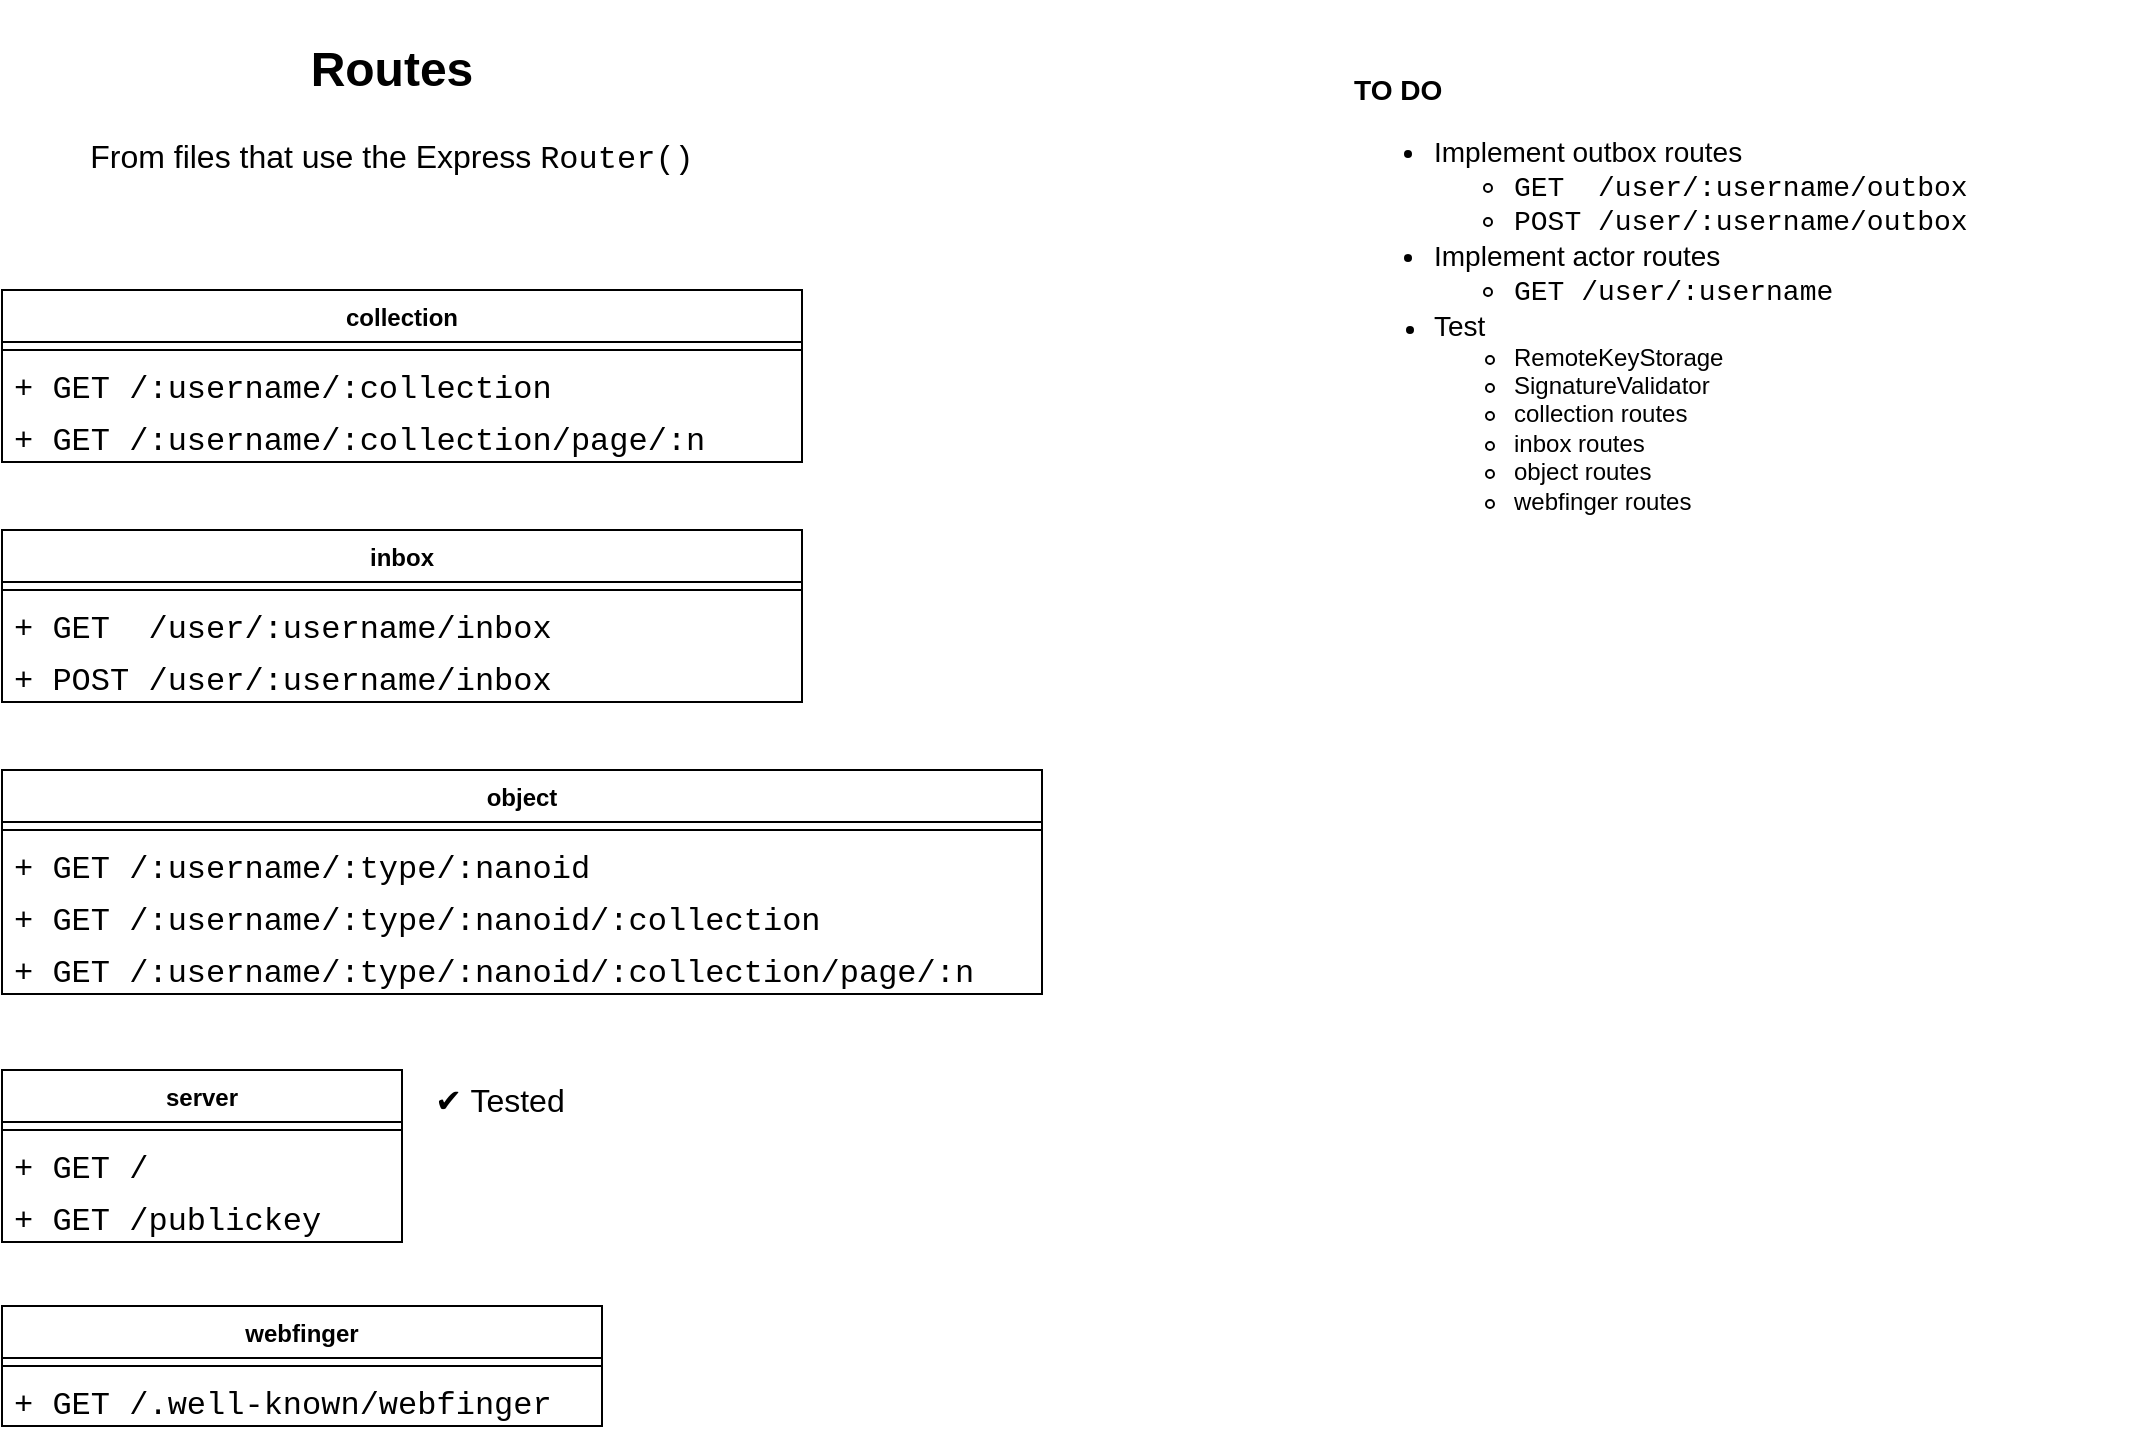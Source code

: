 <mxfile version="24.7.8" pages="2">
  <diagram id="wc1v4tI8ur0-pa0pjjau" name="API">
    <mxGraphModel dx="1224" dy="661" grid="1" gridSize="10" guides="1" tooltips="1" connect="1" arrows="1" fold="1" page="1" pageScale="1" pageWidth="1100" pageHeight="850" math="0" shadow="0">
      <root>
        <mxCell id="0" />
        <mxCell id="1" parent="0" />
        <mxCell id="gOX_XcBSQiGHVv5IGnPP-14" value="collection" style="swimlane;fontStyle=1;align=center;verticalAlign=top;childLayout=stackLayout;horizontal=1;startSize=26;horizontalStack=0;resizeParent=1;resizeParentMax=0;resizeLast=0;collapsible=1;marginBottom=0;whiteSpace=wrap;html=1;" vertex="1" parent="1">
          <mxGeometry x="26" y="149" width="400" height="86" as="geometry" />
        </mxCell>
        <mxCell id="gOX_XcBSQiGHVv5IGnPP-16" value="" style="line;strokeWidth=1;fillColor=none;align=left;verticalAlign=middle;spacingTop=-1;spacingLeft=3;spacingRight=3;rotatable=0;labelPosition=right;points=[];portConstraint=eastwest;strokeColor=inherit;" vertex="1" parent="gOX_XcBSQiGHVv5IGnPP-14">
          <mxGeometry y="26" width="400" height="8" as="geometry" />
        </mxCell>
        <mxCell id="gOX_XcBSQiGHVv5IGnPP-17" value="+ GET /:username/:collection" style="text;strokeColor=none;fillColor=none;align=left;verticalAlign=top;spacingLeft=4;spacingRight=4;overflow=hidden;rotatable=0;points=[[0,0.5],[1,0.5]];portConstraint=eastwest;whiteSpace=wrap;fontColor=default;labelBackgroundColor=none;fontFamily=Courier New;fontSize=16;" vertex="1" parent="gOX_XcBSQiGHVv5IGnPP-14">
          <mxGeometry y="34" width="400" height="26" as="geometry" />
        </mxCell>
        <mxCell id="gOX_XcBSQiGHVv5IGnPP-18" value="+ GET /:username/:collection/page/:n" style="text;strokeColor=none;fillColor=none;align=left;verticalAlign=top;spacingLeft=4;spacingRight=4;overflow=hidden;rotatable=0;points=[[0,0.5],[1,0.5]];portConstraint=eastwest;whiteSpace=wrap;fontColor=default;labelBackgroundColor=none;fontFamily=Courier New;fontSize=16;" vertex="1" parent="gOX_XcBSQiGHVv5IGnPP-14">
          <mxGeometry y="60" width="400" height="26" as="geometry" />
        </mxCell>
        <mxCell id="gOX_XcBSQiGHVv5IGnPP-19" value="inbox" style="swimlane;fontStyle=1;align=center;verticalAlign=top;childLayout=stackLayout;horizontal=1;startSize=26;horizontalStack=0;resizeParent=1;resizeParentMax=0;resizeLast=0;collapsible=1;marginBottom=0;whiteSpace=wrap;html=1;labelBackgroundColor=none;" vertex="1" parent="1">
          <mxGeometry x="26" y="269" width="400" height="86" as="geometry" />
        </mxCell>
        <mxCell id="gOX_XcBSQiGHVv5IGnPP-20" value="" style="line;strokeWidth=1;fillColor=none;align=left;verticalAlign=middle;spacingTop=-1;spacingLeft=3;spacingRight=3;rotatable=0;labelPosition=right;points=[];portConstraint=eastwest;strokeColor=inherit;" vertex="1" parent="gOX_XcBSQiGHVv5IGnPP-19">
          <mxGeometry y="26" width="400" height="8" as="geometry" />
        </mxCell>
        <mxCell id="gOX_XcBSQiGHVv5IGnPP-21" value="+ GET  /user/:username/inbox" style="text;strokeColor=none;fillColor=none;align=left;verticalAlign=top;spacingLeft=4;spacingRight=4;overflow=hidden;rotatable=0;points=[[0,0.5],[1,0.5]];portConstraint=eastwest;whiteSpace=wrap;fontColor=default;labelBackgroundColor=none;fontFamily=Courier New;fontSize=16;fontStyle=0" vertex="1" parent="gOX_XcBSQiGHVv5IGnPP-19">
          <mxGeometry y="34" width="400" height="26" as="geometry" />
        </mxCell>
        <mxCell id="gOX_XcBSQiGHVv5IGnPP-22" value="+ POST /user/:username/inbox" style="text;strokeColor=none;fillColor=none;align=left;verticalAlign=top;spacingLeft=4;spacingRight=4;overflow=hidden;rotatable=0;points=[[0,0.5],[1,0.5]];portConstraint=eastwest;whiteSpace=wrap;fontColor=default;labelBackgroundColor=none;fontFamily=Courier New;fontSize=16;" vertex="1" parent="gOX_XcBSQiGHVv5IGnPP-19">
          <mxGeometry y="60" width="400" height="26" as="geometry" />
        </mxCell>
        <mxCell id="gOX_XcBSQiGHVv5IGnPP-28" value="object" style="swimlane;fontStyle=1;align=center;verticalAlign=top;childLayout=stackLayout;horizontal=1;startSize=26;horizontalStack=0;resizeParent=1;resizeParentMax=0;resizeLast=0;collapsible=1;marginBottom=0;whiteSpace=wrap;html=1;labelBackgroundColor=none;" vertex="1" parent="1">
          <mxGeometry x="26" y="389" width="520" height="112" as="geometry" />
        </mxCell>
        <mxCell id="gOX_XcBSQiGHVv5IGnPP-29" value="" style="line;strokeWidth=1;fillColor=none;align=left;verticalAlign=middle;spacingTop=-1;spacingLeft=3;spacingRight=3;rotatable=0;labelPosition=right;points=[];portConstraint=eastwest;strokeColor=inherit;" vertex="1" parent="gOX_XcBSQiGHVv5IGnPP-28">
          <mxGeometry y="26" width="520" height="8" as="geometry" />
        </mxCell>
        <mxCell id="gOX_XcBSQiGHVv5IGnPP-30" value="+ GET /:username/:type/:nanoid" style="text;strokeColor=none;fillColor=none;align=left;verticalAlign=top;spacingLeft=4;spacingRight=4;overflow=hidden;rotatable=0;points=[[0,0.5],[1,0.5]];portConstraint=eastwest;whiteSpace=wrap;fontColor=default;labelBackgroundColor=none;fontFamily=Courier New;fontSize=16;fontStyle=0" vertex="1" parent="gOX_XcBSQiGHVv5IGnPP-28">
          <mxGeometry y="34" width="520" height="26" as="geometry" />
        </mxCell>
        <mxCell id="gOX_XcBSQiGHVv5IGnPP-32" value="+ GET /:username/:type/:nanoid/:collection" style="text;strokeColor=none;fillColor=none;align=left;verticalAlign=top;spacingLeft=4;spacingRight=4;overflow=hidden;rotatable=0;points=[[0,0.5],[1,0.5]];portConstraint=eastwest;whiteSpace=wrap;fontColor=default;labelBackgroundColor=none;fontFamily=Courier New;fontSize=16;fontStyle=0" vertex="1" parent="gOX_XcBSQiGHVv5IGnPP-28">
          <mxGeometry y="60" width="520" height="26" as="geometry" />
        </mxCell>
        <mxCell id="gOX_XcBSQiGHVv5IGnPP-33" value="+ GET /:username/:type/:nanoid/:collection/page/:n" style="text;strokeColor=none;fillColor=none;align=left;verticalAlign=top;spacingLeft=4;spacingRight=4;overflow=hidden;rotatable=0;points=[[0,0.5],[1,0.5]];portConstraint=eastwest;whiteSpace=wrap;fontColor=default;labelBackgroundColor=none;fontFamily=Courier New;fontSize=16;fontStyle=0" vertex="1" parent="gOX_XcBSQiGHVv5IGnPP-28">
          <mxGeometry y="86" width="520" height="26" as="geometry" />
        </mxCell>
        <mxCell id="gOX_XcBSQiGHVv5IGnPP-35" value="&lt;h2&gt;Routes&lt;/h2&gt;&lt;div&gt;From files that use the Express &lt;font face=&quot;Courier New&quot;&gt;Router()&lt;/font&gt;&lt;/div&gt;" style="text;html=1;align=center;verticalAlign=middle;whiteSpace=wrap;rounded=0;fontSize=16;" vertex="1" parent="1">
          <mxGeometry x="36" y="34" width="370" height="30" as="geometry" />
        </mxCell>
        <mxCell id="gOX_XcBSQiGHVv5IGnPP-36" value="server" style="swimlane;fontStyle=1;align=center;verticalAlign=top;childLayout=stackLayout;horizontal=1;startSize=26;horizontalStack=0;resizeParent=1;resizeParentMax=0;resizeLast=0;collapsible=1;marginBottom=0;whiteSpace=wrap;html=1;labelBackgroundColor=none;" vertex="1" parent="1">
          <mxGeometry x="26" y="539" width="200" height="86" as="geometry" />
        </mxCell>
        <mxCell id="gOX_XcBSQiGHVv5IGnPP-37" value="" style="line;strokeWidth=1;fillColor=none;align=left;verticalAlign=middle;spacingTop=-1;spacingLeft=3;spacingRight=3;rotatable=0;labelPosition=right;points=[];portConstraint=eastwest;strokeColor=inherit;" vertex="1" parent="gOX_XcBSQiGHVv5IGnPP-36">
          <mxGeometry y="26" width="200" height="8" as="geometry" />
        </mxCell>
        <mxCell id="gOX_XcBSQiGHVv5IGnPP-38" value="+ GET /" style="text;strokeColor=none;fillColor=none;align=left;verticalAlign=top;spacingLeft=4;spacingRight=4;overflow=hidden;rotatable=0;points=[[0,0.5],[1,0.5]];portConstraint=eastwest;whiteSpace=wrap;fontColor=default;labelBackgroundColor=none;fontFamily=Courier New;fontSize=16;fontStyle=0" vertex="1" parent="gOX_XcBSQiGHVv5IGnPP-36">
          <mxGeometry y="34" width="200" height="26" as="geometry" />
        </mxCell>
        <mxCell id="gOX_XcBSQiGHVv5IGnPP-39" value="+ GET /publickey" style="text;strokeColor=none;fillColor=none;align=left;verticalAlign=top;spacingLeft=4;spacingRight=4;overflow=hidden;rotatable=0;points=[[0,0.5],[1,0.5]];portConstraint=eastwest;whiteSpace=wrap;fontColor=default;labelBackgroundColor=none;fontFamily=Courier New;fontSize=16;fontStyle=0" vertex="1" parent="gOX_XcBSQiGHVv5IGnPP-36">
          <mxGeometry y="60" width="200" height="26" as="geometry" />
        </mxCell>
        <mxCell id="gOX_XcBSQiGHVv5IGnPP-41" value="webfinger" style="swimlane;fontStyle=1;align=center;verticalAlign=top;childLayout=stackLayout;horizontal=1;startSize=26;horizontalStack=0;resizeParent=1;resizeParentMax=0;resizeLast=0;collapsible=1;marginBottom=0;whiteSpace=wrap;html=1;labelBackgroundColor=none;" vertex="1" parent="1">
          <mxGeometry x="26" y="657" width="300" height="60" as="geometry" />
        </mxCell>
        <mxCell id="gOX_XcBSQiGHVv5IGnPP-42" value="" style="line;strokeWidth=1;fillColor=none;align=left;verticalAlign=middle;spacingTop=-1;spacingLeft=3;spacingRight=3;rotatable=0;labelPosition=right;points=[];portConstraint=eastwest;strokeColor=inherit;" vertex="1" parent="gOX_XcBSQiGHVv5IGnPP-41">
          <mxGeometry y="26" width="300" height="8" as="geometry" />
        </mxCell>
        <mxCell id="gOX_XcBSQiGHVv5IGnPP-43" value="+ GET /.well-known/webfinger" style="text;strokeColor=none;fillColor=none;align=left;verticalAlign=top;spacingLeft=4;spacingRight=4;overflow=hidden;rotatable=0;points=[[0,0.5],[1,0.5]];portConstraint=eastwest;whiteSpace=wrap;fontColor=default;labelBackgroundColor=none;fontFamily=Courier New;fontSize=16;fontStyle=0" vertex="1" parent="gOX_XcBSQiGHVv5IGnPP-41">
          <mxGeometry y="34" width="300" height="26" as="geometry" />
        </mxCell>
        <mxCell id="Z5t51_71uQ9mOtQNfOZ5-1" value="&lt;h3 style=&quot;margin-top: 0px;&quot;&gt;TO DO&lt;/h3&gt;&lt;p&gt;&lt;/p&gt;&lt;ul style=&quot;&quot;&gt;&lt;li style=&quot;font-size: 14px;&quot;&gt;Implement outbox routes&lt;/li&gt;&lt;ul style=&quot;font-size: 14px;&quot;&gt;&lt;li&gt;&lt;span style=&quot;font-family: &amp;quot;Courier New&amp;quot;;&quot;&gt;GET&amp;nbsp; /user/:username/outbox&lt;/span&gt;&lt;br&gt;&lt;/li&gt;&lt;li&gt;&lt;span style=&quot;font-family: &amp;quot;Courier New&amp;quot;;&quot;&gt;POST /user/:username/outbox&lt;/span&gt;&lt;/li&gt;&lt;/ul&gt;&lt;li style=&quot;font-size: 14px;&quot;&gt;Implement actor&amp;nbsp;routes&lt;/li&gt;&lt;ul style=&quot;font-size: 14px;&quot;&gt;&lt;li&gt;&lt;span style=&quot;font-family: &amp;quot;Courier New&amp;quot;;&quot;&gt;GET /user/:username&lt;/span&gt;&lt;/li&gt;&lt;/ul&gt;&lt;li style=&quot;&quot;&gt;&lt;span style=&quot;font-size: 14px;&quot;&gt;Test&amp;nbsp;&lt;/span&gt;&lt;/li&gt;&lt;ul&gt;&lt;li style=&quot;&quot;&gt;RemoteKeyStorage&lt;/li&gt;&lt;li style=&quot;&quot;&gt;SignatureValidator&lt;/li&gt;&lt;li style=&quot;&quot;&gt;collection routes&lt;/li&gt;&lt;li style=&quot;&quot;&gt;inbox routes&lt;/li&gt;&lt;li style=&quot;&quot;&gt;object routes&lt;/li&gt;&lt;li style=&quot;&quot;&gt;webfinger routes&lt;/li&gt;&lt;/ul&gt;&lt;/ul&gt;&lt;p&gt;&lt;/p&gt;" style="text;html=1;whiteSpace=wrap;overflow=hidden;rounded=0;" vertex="1" parent="1">
          <mxGeometry x="700" y="34" width="394" height="270" as="geometry" />
        </mxCell>
        <mxCell id="Z5t51_71uQ9mOtQNfOZ5-2" value="✔︎ Tested" style="text;html=1;align=center;verticalAlign=middle;whiteSpace=wrap;rounded=0;fontSize=16;" vertex="1" parent="1">
          <mxGeometry x="240" y="539" width="70" height="30" as="geometry" />
        </mxCell>
      </root>
    </mxGraphModel>
  </diagram>
  <diagram id="zTje_pe21tc6xlsf5KLx" name="SQL Storage">
    <mxGraphModel dx="2314" dy="1214" grid="1" gridSize="10" guides="1" tooltips="1" connect="1" arrows="1" fold="1" page="1" pageScale="1" pageWidth="1100" pageHeight="850" math="0" shadow="0">
      <root>
        <mxCell id="0" />
        <mxCell id="1" parent="0" />
        <mxCell id="w-yLq0LOlD8dWV4uSrsd-3" value="actorcollection" style="swimlane;childLayout=stackLayout;horizontal=1;startSize=50;horizontalStack=0;rounded=1;fontSize=14;fontStyle=0;strokeWidth=2;resizeParent=0;resizeLast=1;shadow=0;dashed=0;align=center;arcSize=4;whiteSpace=wrap;html=1;" parent="1" vertex="1">
          <mxGeometry x="40" y="520" width="160" height="160" as="geometry" />
        </mxCell>
        <mxCell id="w-yLq0LOlD8dWV4uSrsd-4" value="+ username (PK)&lt;br&gt;+ property (PK)&lt;br&gt;+ first&lt;div&gt;+ totalItems&lt;/div&gt;&lt;div&gt;+ createdAt&lt;/div&gt;&lt;div&gt;+ updatedAt&lt;/div&gt;" style="align=left;strokeColor=none;fillColor=none;spacingLeft=4;fontSize=12;verticalAlign=top;resizable=0;rotatable=0;part=1;html=1;" parent="w-yLq0LOlD8dWV4uSrsd-3" vertex="1">
          <mxGeometry y="50" width="160" height="110" as="geometry" />
        </mxCell>
        <mxCell id="w-yLq0LOlD8dWV4uSrsd-23" style="edgeStyle=orthogonalEdgeStyle;rounded=0;orthogonalLoop=1;jettySize=auto;html=1;exitX=0;exitY=0.5;exitDx=0;exitDy=0;" parent="1" source="w-yLq0LOlD8dWV4uSrsd-21" target="w-yLq0LOlD8dWV4uSrsd-7" edge="1">
          <mxGeometry relative="1" as="geometry" />
        </mxCell>
        <mxCell id="w-yLq0LOlD8dWV4uSrsd-7" value="actorcollectionpage" style="swimlane;childLayout=stackLayout;horizontal=1;startSize=50;horizontalStack=0;rounded=1;fontSize=14;fontStyle=0;strokeWidth=2;resizeParent=0;resizeLast=1;shadow=0;dashed=0;align=center;arcSize=4;whiteSpace=wrap;html=1;" parent="1" vertex="1">
          <mxGeometry x="250" y="520" width="160" height="160" as="geometry" />
        </mxCell>
        <mxCell id="w-yLq0LOlD8dWV4uSrsd-8" value="+ username (PK)&lt;br&gt;+ property (PK)&lt;br&gt;+ item (PK)&lt;div&gt;+ page&lt;/div&gt;&lt;div&gt;+ createdAt&lt;/div&gt;" style="align=left;strokeColor=none;fillColor=none;spacingLeft=4;fontSize=12;verticalAlign=top;resizable=0;rotatable=0;part=1;html=1;" parent="w-yLq0LOlD8dWV4uSrsd-7" vertex="1">
          <mxGeometry y="50" width="160" height="110" as="geometry" />
        </mxCell>
        <mxCell id="w-yLq0LOlD8dWV4uSrsd-9" value="botdata" style="swimlane;childLayout=stackLayout;horizontal=1;startSize=50;horizontalStack=0;rounded=1;fontSize=14;fontStyle=0;strokeWidth=2;resizeParent=0;resizeLast=1;shadow=0;dashed=0;align=center;arcSize=4;whiteSpace=wrap;html=1;" parent="1" vertex="1">
          <mxGeometry x="250" y="120" width="160" height="150" as="geometry" />
        </mxCell>
        <mxCell id="w-yLq0LOlD8dWV4uSrsd-10" value="+ username (PK)&lt;br&gt;+ key (PK)&lt;br&gt;+ value&lt;div&gt;+ createdAt&lt;/div&gt;&lt;div&gt;+ updatedAt&lt;/div&gt;" style="align=left;strokeColor=none;fillColor=none;spacingLeft=4;fontSize=12;verticalAlign=top;resizable=0;rotatable=0;part=1;html=1;" parent="w-yLq0LOlD8dWV4uSrsd-9" vertex="1">
          <mxGeometry y="50" width="160" height="100" as="geometry" />
        </mxCell>
        <mxCell id="w-yLq0LOlD8dWV4uSrsd-11" value="keys" style="swimlane;childLayout=stackLayout;horizontal=1;startSize=50;horizontalStack=0;rounded=1;fontSize=14;fontStyle=0;strokeWidth=2;resizeParent=0;resizeLast=1;shadow=0;dashed=0;align=center;arcSize=4;whiteSpace=wrap;html=1;" parent="1" vertex="1">
          <mxGeometry x="460" y="120" width="160" height="120" as="geometry" />
        </mxCell>
        <mxCell id="w-yLq0LOlD8dWV4uSrsd-12" value="+ bot_id (PK)&lt;br&gt;+ public_key&lt;br&gt;+ private_key" style="align=left;strokeColor=none;fillColor=none;spacingLeft=4;fontSize=12;verticalAlign=top;resizable=0;rotatable=0;part=1;html=1;" parent="w-yLq0LOlD8dWV4uSrsd-11" vertex="1">
          <mxGeometry y="50" width="160" height="70" as="geometry" />
        </mxCell>
        <mxCell id="w-yLq0LOlD8dWV4uSrsd-13" value="objects" style="swimlane;childLayout=stackLayout;horizontal=1;startSize=50;horizontalStack=0;rounded=1;fontSize=14;fontStyle=0;strokeWidth=2;resizeParent=0;resizeLast=1;shadow=0;dashed=0;align=center;arcSize=4;whiteSpace=wrap;html=1;" parent="1" vertex="1">
          <mxGeometry x="40" y="120" width="160" height="140" as="geometry" />
        </mxCell>
        <mxCell id="w-yLq0LOlD8dWV4uSrsd-14" value="+ id (PK)&lt;br&gt;+ data&lt;br&gt;+ createdAt&lt;div&gt;+ updatedAt&lt;/div&gt;" style="align=left;strokeColor=none;fillColor=none;spacingLeft=4;fontSize=12;verticalAlign=top;resizable=0;rotatable=0;part=1;html=1;" parent="w-yLq0LOlD8dWV4uSrsd-13" vertex="1">
          <mxGeometry y="50" width="160" height="90" as="geometry" />
        </mxCell>
        <mxCell id="w-yLq0LOlD8dWV4uSrsd-15" value="collections" style="swimlane;childLayout=stackLayout;horizontal=1;startSize=50;horizontalStack=0;rounded=1;fontSize=14;fontStyle=0;strokeWidth=2;resizeParent=0;resizeLast=1;shadow=0;dashed=0;align=center;arcSize=4;whiteSpace=wrap;html=1;" parent="1" vertex="1">
          <mxGeometry x="40" y="340" width="160" height="140" as="geometry" />
        </mxCell>
        <mxCell id="w-yLq0LOlD8dWV4uSrsd-16" value="+ id (PK)&lt;br&gt;+ property (PK)&lt;br&gt;+ first&lt;div&gt;+ createdAt&lt;/div&gt;&lt;div&gt;+ updatedAt&lt;/div&gt;" style="align=left;strokeColor=none;fillColor=none;spacingLeft=4;fontSize=12;verticalAlign=top;resizable=0;rotatable=0;part=1;html=1;" parent="w-yLq0LOlD8dWV4uSrsd-15" vertex="1">
          <mxGeometry y="50" width="160" height="90" as="geometry" />
        </mxCell>
        <mxCell id="w-yLq0LOlD8dWV4uSrsd-17" value="pages" style="swimlane;childLayout=stackLayout;horizontal=1;startSize=50;horizontalStack=0;rounded=1;fontSize=14;fontStyle=0;strokeWidth=2;resizeParent=0;resizeLast=1;shadow=0;dashed=0;align=center;arcSize=4;whiteSpace=wrap;html=1;" parent="1" vertex="1">
          <mxGeometry x="250" y="340" width="160" height="150" as="geometry" />
        </mxCell>
        <mxCell id="w-yLq0LOlD8dWV4uSrsd-18" value="+ id (PK)&lt;br&gt;+ property (PK)&lt;br&gt;+ item (PK)&lt;div&gt;+ page&lt;br&gt;&lt;div&gt;+ createdAt&lt;/div&gt;&lt;/div&gt;" style="align=left;strokeColor=none;fillColor=none;spacingLeft=4;fontSize=12;verticalAlign=top;resizable=0;rotatable=0;part=1;html=1;" parent="w-yLq0LOlD8dWV4uSrsd-17" vertex="1">
          <mxGeometry y="50" width="160" height="100" as="geometry" />
        </mxCell>
        <mxCell id="w-yLq0LOlD8dWV4uSrsd-19" value="remotekeys" style="swimlane;childLayout=stackLayout;horizontal=1;startSize=50;horizontalStack=0;rounded=1;fontSize=14;fontStyle=0;strokeWidth=2;resizeParent=0;resizeLast=1;shadow=0;dashed=0;align=center;arcSize=4;whiteSpace=wrap;html=1;" parent="1" vertex="1">
          <mxGeometry x="670" y="120" width="160" height="150" as="geometry" />
        </mxCell>
        <mxCell id="w-yLq0LOlD8dWV4uSrsd-20" value="+ id (PK)&lt;br&gt;+ owner&lt;br&gt;+ publicKeyPem&lt;div&gt;+ createdAt&lt;/div&gt;&lt;div&gt;+ updatedAt&lt;/div&gt;" style="align=left;strokeColor=none;fillColor=none;spacingLeft=4;fontSize=12;verticalAlign=top;resizable=0;rotatable=0;part=1;html=1;" parent="w-yLq0LOlD8dWV4uSrsd-19" vertex="1">
          <mxGeometry y="50" width="160" height="100" as="geometry" />
        </mxCell>
        <mxCell id="w-yLq0LOlD8dWV4uSrsd-21" value="actorcollectionpage&lt;div&gt;index&lt;/div&gt;" style="swimlane;childLayout=stackLayout;horizontal=1;startSize=50;horizontalStack=0;rounded=1;fontSize=14;fontStyle=0;strokeWidth=2;resizeParent=0;resizeLast=1;shadow=0;dashed=0;align=center;arcSize=4;whiteSpace=wrap;html=1;" parent="1" vertex="1">
          <mxGeometry x="460" y="520" width="160" height="160" as="geometry" />
        </mxCell>
        <mxCell id="w-yLq0LOlD8dWV4uSrsd-22" value="+ username&amp;nbsp;&lt;br&gt;+ property&amp;nbsp;&lt;br&gt;&lt;div&gt;+ page&lt;/div&gt;" style="align=left;strokeColor=none;fillColor=none;spacingLeft=4;fontSize=12;verticalAlign=top;resizable=0;rotatable=0;part=1;html=1;" parent="w-yLq0LOlD8dWV4uSrsd-21" vertex="1">
          <mxGeometry y="50" width="160" height="110" as="geometry" />
        </mxCell>
        <mxCell id="w-yLq0LOlD8dWV4uSrsd-27" style="edgeStyle=orthogonalEdgeStyle;rounded=0;orthogonalLoop=1;jettySize=auto;html=1;entryX=1;entryY=0.25;entryDx=0;entryDy=0;" parent="1" source="w-yLq0LOlD8dWV4uSrsd-24" target="w-yLq0LOlD8dWV4uSrsd-18" edge="1">
          <mxGeometry relative="1" as="geometry" />
        </mxCell>
        <mxCell id="w-yLq0LOlD8dWV4uSrsd-24" value="pages index" style="swimlane;childLayout=stackLayout;horizontal=1;startSize=50;horizontalStack=0;rounded=1;fontSize=14;fontStyle=0;strokeWidth=2;resizeParent=0;resizeLast=1;shadow=0;dashed=0;align=center;arcSize=4;whiteSpace=wrap;html=1;" parent="1" vertex="1">
          <mxGeometry x="460" y="340" width="160" height="150" as="geometry" />
        </mxCell>
        <mxCell id="w-yLq0LOlD8dWV4uSrsd-25" value="+ id&lt;br&gt;+ property&lt;br&gt;&lt;div&gt;+ page&lt;/div&gt;" style="align=left;strokeColor=none;fillColor=none;spacingLeft=4;fontSize=12;verticalAlign=top;resizable=0;rotatable=0;part=1;html=1;" parent="w-yLq0LOlD8dWV4uSrsd-24" vertex="1">
          <mxGeometry y="50" width="160" height="100" as="geometry" />
        </mxCell>
      </root>
    </mxGraphModel>
  </diagram>
</mxfile>
